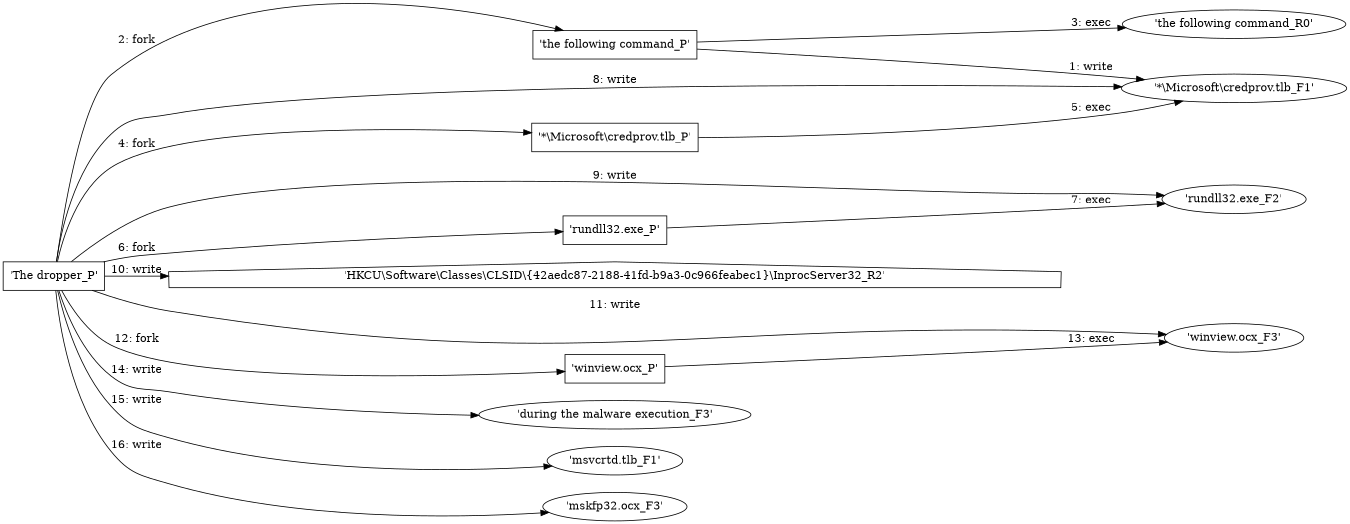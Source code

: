 digraph ".\ASG_Auto\Uroburos.dot" {
rankdir="LR"
size="9"
fixedsize="false"
splines="true"
nodesep=0.3
ranksep=0
fontsize=10
overlap="scalexy"
engine= "neato"
	"'*\\Microsoft\\credprov.tlb_F1'" [node_type=file shape=ellipse]
	"'the following command_P'" [node_type=Process shape=box]
	"'the following command_P'" -> "'*\\Microsoft\\credprov.tlb_F1'" [label="1: write"]
	"'The dropper_P'" [node_type=Process shape=box]
	"'the following command_P'" [node_type=Process shape=box]
	"'The dropper_P'" -> "'the following command_P'" [label="2: fork"]
	"'the following command_P'" [node_type=Process shape=box]
	"'the following command_R0'" [node_type=File shape=ellipse]
	"'the following command_P'" -> "'the following command_R0'" [label="3: exec"]
	"'The dropper_P'" [node_type=Process shape=box]
	"'*\\Microsoft\\credprov.tlb_P'" [node_type=Process shape=box]
	"'The dropper_P'" -> "'*\\Microsoft\\credprov.tlb_P'" [label="4: fork"]
	"'*\\Microsoft\\credprov.tlb_P'" [node_type=Process shape=box]
	"'*\\Microsoft\\credprov.tlb_F1'" [node_type=File shape=ellipse]
	"'*\\Microsoft\\credprov.tlb_P'" -> "'*\\Microsoft\\credprov.tlb_F1'" [label="5: exec"]
	"'The dropper_P'" [node_type=Process shape=box]
	"'rundll32.exe_P'" [node_type=Process shape=box]
	"'The dropper_P'" -> "'rundll32.exe_P'" [label="6: fork"]
	"'rundll32.exe_P'" [node_type=Process shape=box]
	"'rundll32.exe_F2'" [node_type=File shape=ellipse]
	"'rundll32.exe_P'" -> "'rundll32.exe_F2'" [label="7: exec"]
	"'*\\Microsoft\\credprov.tlb_F1'" [node_type=file shape=ellipse]
	"'The dropper_P'" [node_type=Process shape=box]
	"'The dropper_P'" -> "'*\\Microsoft\\credprov.tlb_F1'" [label="8: write"]
	"'rundll32.exe_F2'" [node_type=file shape=ellipse]
	"'The dropper_P'" [node_type=Process shape=box]
	"'The dropper_P'" -> "'rundll32.exe_F2'" [label="9: write"]
	"'HKCU\\Software\\Classes\\CLSID\\{42aedc87-2188-41fd-b9a3-0c966feabec1}\\InprocServer32_R2'" [node_type=registry shape=house]
	"'The dropper_P'" [node_type=Process shape=box]
	"'The dropper_P'" -> "'HKCU\\Software\\Classes\\CLSID\\{42aedc87-2188-41fd-b9a3-0c966feabec1}\\InprocServer32_R2'" [label="10: write"]
	"'winview.ocx_F3'" [node_type=file shape=ellipse]
	"'The dropper_P'" [node_type=Process shape=box]
	"'The dropper_P'" -> "'winview.ocx_F3'" [label="11: write"]
	"'The dropper_P'" [node_type=Process shape=box]
	"'winview.ocx_P'" [node_type=Process shape=box]
	"'The dropper_P'" -> "'winview.ocx_P'" [label="12: fork"]
	"'winview.ocx_P'" [node_type=Process shape=box]
	"'winview.ocx_F3'" [node_type=File shape=ellipse]
	"'winview.ocx_P'" -> "'winview.ocx_F3'" [label="13: exec"]
	"'during the malware execution_F3'" [node_type=file shape=ellipse]
	"'The dropper_P'" [node_type=Process shape=box]
	"'The dropper_P'" -> "'during the malware execution_F3'" [label="14: write"]
	"'msvcrtd.tlb_F1'" [node_type=file shape=ellipse]
	"'The dropper_P'" [node_type=Process shape=box]
	"'The dropper_P'" -> "'msvcrtd.tlb_F1'" [label="15: write"]
	"'mskfp32.ocx_F3'" [node_type=file shape=ellipse]
	"'The dropper_P'" [node_type=Process shape=box]
	"'The dropper_P'" -> "'mskfp32.ocx_F3'" [label="16: write"]
}
